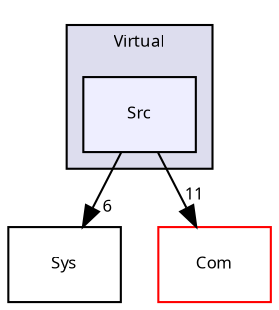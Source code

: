 digraph "Src/MCU/Virtual/Src" {
  compound=true
  node [ fontsize="8", fontname="Sans"];
  edge [ labelfontsize="8", labelfontname="Sans"];
  subgraph clusterdir_01bf751b630b8628c473b324a2a9ee3a {
    graph [ bgcolor="#ddddee", pencolor="black", label="Virtual" fontname="Sans", fontsize="8", URL="dir_01bf751b630b8628c473b324a2a9ee3a.html"]
  dir_e7af751893efd4d416646999ba3e6d3b [shape=box, label="Src", style="filled", fillcolor="#eeeeff", pencolor="black", URL="dir_e7af751893efd4d416646999ba3e6d3b.html"];
  }
  dir_3109d9b67dd8fcb7c8766337121ddabe [shape=box label="Sys" URL="dir_3109d9b67dd8fcb7c8766337121ddabe.html"];
  dir_bd6076192d431881978bb9a63bffcd65 [shape=box label="Com" fillcolor="white" style="filled" color="red" URL="dir_bd6076192d431881978bb9a63bffcd65.html"];
  dir_e7af751893efd4d416646999ba3e6d3b->dir_3109d9b67dd8fcb7c8766337121ddabe [headlabel="6", labeldistance=1.5 headhref="dir_000028_000029.html"];
  dir_e7af751893efd4d416646999ba3e6d3b->dir_bd6076192d431881978bb9a63bffcd65 [headlabel="11", labeldistance=1.5 headhref="dir_000028_000001.html"];
}
